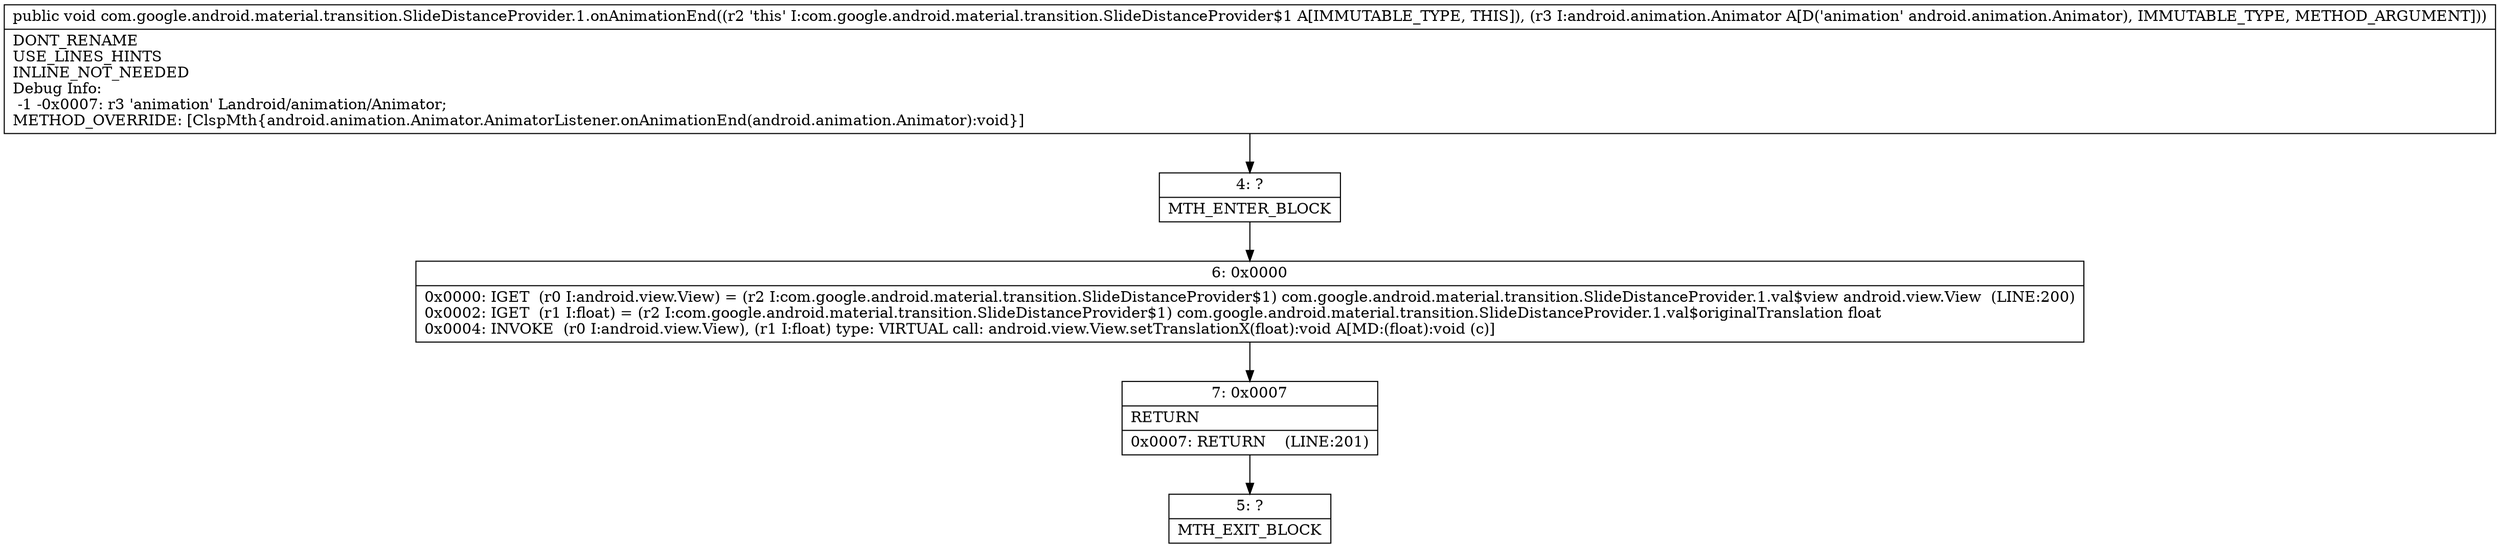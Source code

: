 digraph "CFG forcom.google.android.material.transition.SlideDistanceProvider.1.onAnimationEnd(Landroid\/animation\/Animator;)V" {
Node_4 [shape=record,label="{4\:\ ?|MTH_ENTER_BLOCK\l}"];
Node_6 [shape=record,label="{6\:\ 0x0000|0x0000: IGET  (r0 I:android.view.View) = (r2 I:com.google.android.material.transition.SlideDistanceProvider$1) com.google.android.material.transition.SlideDistanceProvider.1.val$view android.view.View  (LINE:200)\l0x0002: IGET  (r1 I:float) = (r2 I:com.google.android.material.transition.SlideDistanceProvider$1) com.google.android.material.transition.SlideDistanceProvider.1.val$originalTranslation float \l0x0004: INVOKE  (r0 I:android.view.View), (r1 I:float) type: VIRTUAL call: android.view.View.setTranslationX(float):void A[MD:(float):void (c)]\l}"];
Node_7 [shape=record,label="{7\:\ 0x0007|RETURN\l|0x0007: RETURN    (LINE:201)\l}"];
Node_5 [shape=record,label="{5\:\ ?|MTH_EXIT_BLOCK\l}"];
MethodNode[shape=record,label="{public void com.google.android.material.transition.SlideDistanceProvider.1.onAnimationEnd((r2 'this' I:com.google.android.material.transition.SlideDistanceProvider$1 A[IMMUTABLE_TYPE, THIS]), (r3 I:android.animation.Animator A[D('animation' android.animation.Animator), IMMUTABLE_TYPE, METHOD_ARGUMENT]))  | DONT_RENAME\lUSE_LINES_HINTS\lINLINE_NOT_NEEDED\lDebug Info:\l  \-1 \-0x0007: r3 'animation' Landroid\/animation\/Animator;\lMETHOD_OVERRIDE: [ClspMth\{android.animation.Animator.AnimatorListener.onAnimationEnd(android.animation.Animator):void\}]\l}"];
MethodNode -> Node_4;Node_4 -> Node_6;
Node_6 -> Node_7;
Node_7 -> Node_5;
}


